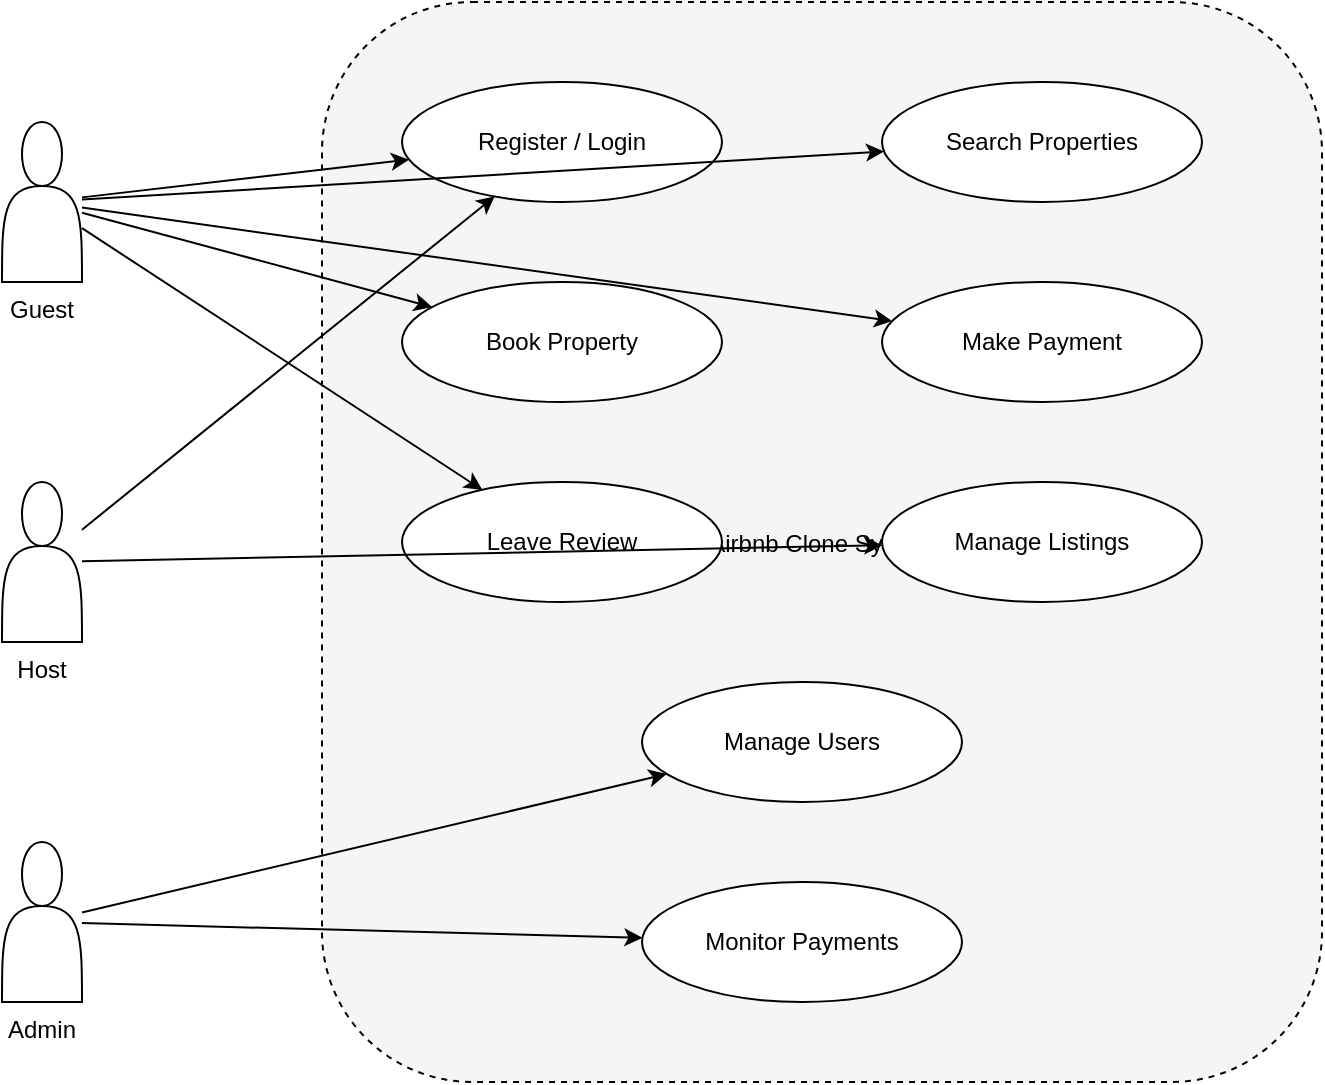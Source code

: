 <mxfile version="28.1.2">
  <diagram name="Use Case Diagram" id="airbnb-usecase">
    <mxGraphModel dx="1426" dy="777" grid="1" gridSize="10" guides="1" tooltips="1" connect="1" arrows="1" fold="1" page="1" pageScale="1" pageWidth="827" pageHeight="1169" math="0" shadow="0">
      <root>
        <mxCell id="0" />
        <mxCell id="1" parent="0" />
        <mxCell id="guest" value="Guest" style="shape=actor;verticalLabelPosition=bottom;verticalAlign=top;" parent="1" vertex="1">
          <mxGeometry x="40" y="120" width="40" height="80" as="geometry" />
        </mxCell>
        <mxCell id="host" value="Host" style="shape=actor;verticalLabelPosition=bottom;verticalAlign=top;" parent="1" vertex="1">
          <mxGeometry x="40" y="300" width="40" height="80" as="geometry" />
        </mxCell>
        <mxCell id="admin" value="Admin" style="shape=actor;verticalLabelPosition=bottom;verticalAlign=top;" parent="1" vertex="1">
          <mxGeometry x="40" y="480" width="40" height="80" as="geometry" />
        </mxCell>
        <mxCell id="system" value="Airbnb Clone System" style="shape=rectangle;rounded=1;dashed=1;strokeColor=#000000;fillColor=#f5f5f5;" parent="1" vertex="1">
          <mxGeometry x="200" y="60" width="500" height="540" as="geometry" />
        </mxCell>
        <mxCell id="uc1" value="Register / Login" style="ellipse;whiteSpace=wrap;html=1;" parent="system" vertex="1">
          <mxGeometry x="40" y="40" width="160" height="60" as="geometry" />
        </mxCell>
        <mxCell id="uc2" value="Search Properties" style="ellipse;whiteSpace=wrap;html=1;" parent="system" vertex="1">
          <mxGeometry x="280" y="40" width="160" height="60" as="geometry" />
        </mxCell>
        <mxCell id="uc3" value="Book Property" style="ellipse;whiteSpace=wrap;html=1;" parent="system" vertex="1">
          <mxGeometry x="40" y="140" width="160" height="60" as="geometry" />
        </mxCell>
        <mxCell id="uc4" value="Make Payment" style="ellipse;whiteSpace=wrap;html=1;" parent="system" vertex="1">
          <mxGeometry x="280" y="140" width="160" height="60" as="geometry" />
        </mxCell>
        <mxCell id="uc5" value="Leave Review" style="ellipse;whiteSpace=wrap;html=1;" parent="system" vertex="1">
          <mxGeometry x="40" y="240" width="160" height="60" as="geometry" />
        </mxCell>
        <mxCell id="uc6" value="Manage Listings" style="ellipse;whiteSpace=wrap;html=1;" parent="system" vertex="1">
          <mxGeometry x="280" y="240" width="160" height="60" as="geometry" />
        </mxCell>
        <mxCell id="uc7" value="Manage Users" style="ellipse;whiteSpace=wrap;html=1;" parent="system" vertex="1">
          <mxGeometry x="160" y="340" width="160" height="60" as="geometry" />
        </mxCell>
        <mxCell id="uc8" value="Monitor Payments" style="ellipse;whiteSpace=wrap;html=1;" parent="system" vertex="1">
          <mxGeometry x="160" y="440" width="160" height="60" as="geometry" />
        </mxCell>
        <mxCell id="edge1" parent="1" source="guest" target="uc1" edge="1">
          <mxGeometry relative="1" as="geometry" />
        </mxCell>
        <mxCell id="edge2" parent="1" source="guest" target="uc2" edge="1">
          <mxGeometry relative="1" as="geometry" />
        </mxCell>
        <mxCell id="edge3" parent="1" source="guest" target="uc3" edge="1">
          <mxGeometry relative="1" as="geometry" />
        </mxCell>
        <mxCell id="edge4" parent="1" source="guest" target="uc4" edge="1">
          <mxGeometry relative="1" as="geometry" />
        </mxCell>
        <mxCell id="edge5" parent="1" source="guest" target="uc5" edge="1">
          <mxGeometry relative="1" as="geometry" />
        </mxCell>
        <mxCell id="edge6" parent="1" source="host" target="uc1" edge="1">
          <mxGeometry relative="1" as="geometry" />
        </mxCell>
        <mxCell id="edge7" parent="1" source="host" target="uc6" edge="1">
          <mxGeometry relative="1" as="geometry" />
        </mxCell>
        <mxCell id="edge8" parent="1" source="admin" target="uc7" edge="1">
          <mxGeometry relative="1" as="geometry" />
        </mxCell>
        <mxCell id="edge9" parent="1" source="admin" target="uc8" edge="1">
          <mxGeometry relative="1" as="geometry" />
        </mxCell>
      </root>
    </mxGraphModel>
  </diagram>
</mxfile>
